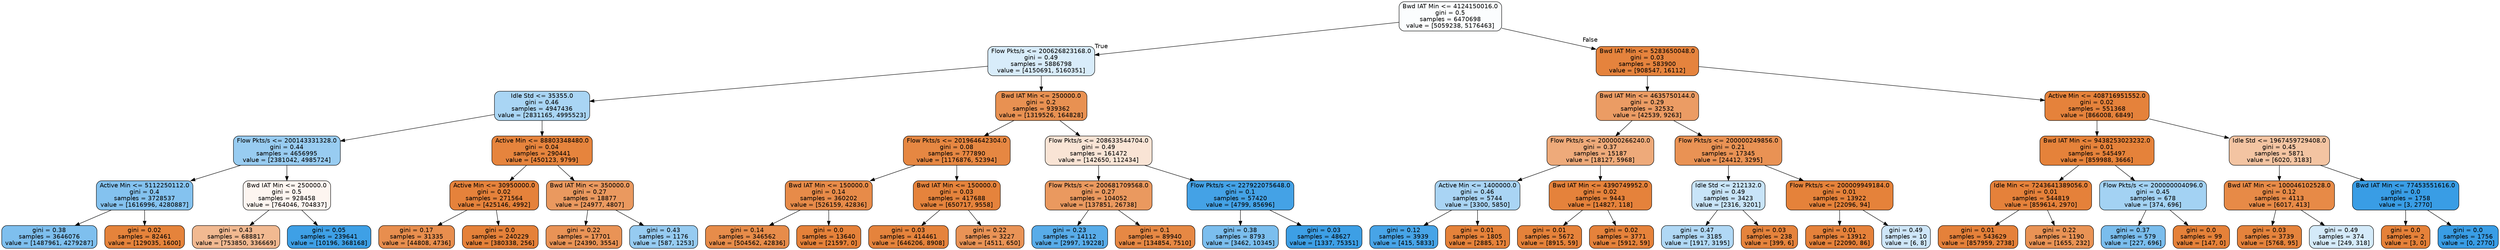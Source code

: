 digraph Tree {
node [shape=box, style="filled, rounded", color="black", fontname="helvetica"] ;
edge [fontname="helvetica"] ;
0 [label="Bwd IAT Min <= 4124150016.0\ngini = 0.5\nsamples = 6470698\nvalue = [5059238, 5176463]", fillcolor="#fbfdfe"] ;
1 [label="Flow Pkts/s <= 200626823168.0\ngini = 0.49\nsamples = 5886798\nvalue = [4150691, 5160351]", fillcolor="#d8ecfa"] ;
0 -> 1 [labeldistance=2.5, labelangle=45, headlabel="True"] ;
2 [label="Idle Std <= 35355.0\ngini = 0.46\nsamples = 4947436\nvalue = [2831165, 4995523]", fillcolor="#a9d5f4"] ;
1 -> 2 ;
3 [label="Flow Pkts/s <= 200143331328.0\ngini = 0.44\nsamples = 4656995\nvalue = [2381042, 4985724]", fillcolor="#98ccf1"] ;
2 -> 3 ;
4 [label="Active Min <= 5112250112.0\ngini = 0.4\nsamples = 3728537\nvalue = [1616996, 4280887]", fillcolor="#84c2ef"] ;
3 -> 4 ;
5 [label="gini = 0.38\nsamples = 3646076\nvalue = [1487961, 4279287]", fillcolor="#7ebfee"] ;
4 -> 5 ;
6 [label="gini = 0.02\nsamples = 82461\nvalue = [129035, 1600]", fillcolor="#e5833b"] ;
4 -> 6 ;
7 [label="Bwd IAT Min <= 250000.0\ngini = 0.5\nsamples = 928458\nvalue = [764046, 704837]", fillcolor="#fdf5f0"] ;
3 -> 7 ;
8 [label="gini = 0.43\nsamples = 688817\nvalue = [753850, 336669]", fillcolor="#f1b991"] ;
7 -> 8 ;
9 [label="gini = 0.05\nsamples = 239641\nvalue = [10196, 368168]", fillcolor="#3ea0e6"] ;
7 -> 9 ;
10 [label="Active Min <= 88803348480.0\ngini = 0.04\nsamples = 290441\nvalue = [450123, 9799]", fillcolor="#e6843d"] ;
2 -> 10 ;
11 [label="Active Min <= 30950000.0\ngini = 0.02\nsamples = 271564\nvalue = [425146, 4992]", fillcolor="#e5823b"] ;
10 -> 11 ;
12 [label="gini = 0.17\nsamples = 31335\nvalue = [44808, 4736]", fillcolor="#e88e4e"] ;
11 -> 12 ;
13 [label="gini = 0.0\nsamples = 240229\nvalue = [380338, 256]", fillcolor="#e58139"] ;
11 -> 13 ;
14 [label="Bwd IAT Min <= 350000.0\ngini = 0.27\nsamples = 18877\nvalue = [24977, 4807]", fillcolor="#ea995f"] ;
10 -> 14 ;
15 [label="gini = 0.22\nsamples = 17701\nvalue = [24390, 3554]", fillcolor="#e99356"] ;
14 -> 15 ;
16 [label="gini = 0.43\nsamples = 1176\nvalue = [587, 1253]", fillcolor="#96cbf1"] ;
14 -> 16 ;
17 [label="Bwd IAT Min <= 250000.0\ngini = 0.2\nsamples = 939362\nvalue = [1319526, 164828]", fillcolor="#e89152"] ;
1 -> 17 ;
18 [label="Flow Pkts/s <= 201964642304.0\ngini = 0.08\nsamples = 777890\nvalue = [1176876, 52394]", fillcolor="#e68742"] ;
17 -> 18 ;
19 [label="Bwd IAT Min <= 150000.0\ngini = 0.14\nsamples = 360202\nvalue = [526159, 42836]", fillcolor="#e78b49"] ;
18 -> 19 ;
20 [label="gini = 0.14\nsamples = 346562\nvalue = [504562, 42836]", fillcolor="#e78c4a"] ;
19 -> 20 ;
21 [label="gini = 0.0\nsamples = 13640\nvalue = [21597, 0]", fillcolor="#e58139"] ;
19 -> 21 ;
22 [label="Bwd IAT Min <= 150000.0\ngini = 0.03\nsamples = 417688\nvalue = [650717, 9558]", fillcolor="#e5833c"] ;
18 -> 22 ;
23 [label="gini = 0.03\nsamples = 414461\nvalue = [646206, 8908]", fillcolor="#e5833c"] ;
22 -> 23 ;
24 [label="gini = 0.22\nsamples = 3227\nvalue = [4511, 650]", fillcolor="#e99356"] ;
22 -> 24 ;
25 [label="Flow Pkts/s <= 208633544704.0\ngini = 0.49\nsamples = 161472\nvalue = [142650, 112434]", fillcolor="#f9e4d5"] ;
17 -> 25 ;
26 [label="Flow Pkts/s <= 200681709568.0\ngini = 0.27\nsamples = 104052\nvalue = [137851, 26738]", fillcolor="#ea995f"] ;
25 -> 26 ;
27 [label="gini = 0.23\nsamples = 14112\nvalue = [2997, 19228]", fillcolor="#58ace9"] ;
26 -> 27 ;
28 [label="gini = 0.1\nsamples = 89940\nvalue = [134854, 7510]", fillcolor="#e68844"] ;
26 -> 28 ;
29 [label="Flow Pkts/s <= 227922075648.0\ngini = 0.1\nsamples = 57420\nvalue = [4799, 85696]", fillcolor="#44a2e6"] ;
25 -> 29 ;
30 [label="gini = 0.38\nsamples = 8793\nvalue = [3462, 10345]", fillcolor="#7bbeee"] ;
29 -> 30 ;
31 [label="gini = 0.03\nsamples = 48627\nvalue = [1337, 75351]", fillcolor="#3d9fe5"] ;
29 -> 31 ;
32 [label="Bwd IAT Min <= 5283650048.0\ngini = 0.03\nsamples = 583900\nvalue = [908547, 16112]", fillcolor="#e5833d"] ;
0 -> 32 [labeldistance=2.5, labelangle=-45, headlabel="False"] ;
33 [label="Bwd IAT Min <= 4635750144.0\ngini = 0.29\nsamples = 32532\nvalue = [42539, 9263]", fillcolor="#eb9c64"] ;
32 -> 33 ;
34 [label="Flow Pkts/s <= 200000266240.0\ngini = 0.37\nsamples = 15187\nvalue = [18127, 5968]", fillcolor="#eeaa7a"] ;
33 -> 34 ;
35 [label="Active Min <= 1400000.0\ngini = 0.46\nsamples = 5744\nvalue = [3300, 5850]", fillcolor="#a9d4f4"] ;
34 -> 35 ;
36 [label="gini = 0.12\nsamples = 3939\nvalue = [415, 5833]", fillcolor="#47a4e7"] ;
35 -> 36 ;
37 [label="gini = 0.01\nsamples = 1805\nvalue = [2885, 17]", fillcolor="#e5823a"] ;
35 -> 37 ;
38 [label="Bwd IAT Min <= 4390749952.0\ngini = 0.02\nsamples = 9443\nvalue = [14827, 118]", fillcolor="#e5823b"] ;
34 -> 38 ;
39 [label="gini = 0.01\nsamples = 5672\nvalue = [8915, 59]", fillcolor="#e5823a"] ;
38 -> 39 ;
40 [label="gini = 0.02\nsamples = 3771\nvalue = [5912, 59]", fillcolor="#e5823b"] ;
38 -> 40 ;
41 [label="Flow Pkts/s <= 200000249856.0\ngini = 0.21\nsamples = 17345\nvalue = [24412, 3295]", fillcolor="#e99254"] ;
33 -> 41 ;
42 [label="Idle Std <= 212132.0\ngini = 0.49\nsamples = 3423\nvalue = [2316, 3201]", fillcolor="#c8e4f8"] ;
41 -> 42 ;
43 [label="gini = 0.47\nsamples = 3185\nvalue = [1917, 3195]", fillcolor="#b0d8f5"] ;
42 -> 43 ;
44 [label="gini = 0.03\nsamples = 238\nvalue = [399, 6]", fillcolor="#e5833c"] ;
42 -> 44 ;
45 [label="Flow Pkts/s <= 200009949184.0\ngini = 0.01\nsamples = 13922\nvalue = [22096, 94]", fillcolor="#e5823a"] ;
41 -> 45 ;
46 [label="gini = 0.01\nsamples = 13912\nvalue = [22090, 86]", fillcolor="#e5813a"] ;
45 -> 46 ;
47 [label="gini = 0.49\nsamples = 10\nvalue = [6, 8]", fillcolor="#cee6f8"] ;
45 -> 47 ;
48 [label="Active Min <= 408716951552.0\ngini = 0.02\nsamples = 551368\nvalue = [866008, 6849]", fillcolor="#e5823b"] ;
32 -> 48 ;
49 [label="Bwd IAT Min <= 9438253023232.0\ngini = 0.01\nsamples = 545497\nvalue = [859988, 3666]", fillcolor="#e5823a"] ;
48 -> 49 ;
50 [label="Idle Min <= 7243641389056.0\ngini = 0.01\nsamples = 544819\nvalue = [859614, 2970]", fillcolor="#e5813a"] ;
49 -> 50 ;
51 [label="gini = 0.01\nsamples = 543629\nvalue = [857959, 2738]", fillcolor="#e5813a"] ;
50 -> 51 ;
52 [label="gini = 0.22\nsamples = 1190\nvalue = [1655, 232]", fillcolor="#e99355"] ;
50 -> 52 ;
53 [label="Flow Pkts/s <= 200000004096.0\ngini = 0.45\nsamples = 678\nvalue = [374, 696]", fillcolor="#a3d2f3"] ;
49 -> 53 ;
54 [label="gini = 0.37\nsamples = 579\nvalue = [227, 696]", fillcolor="#7abded"] ;
53 -> 54 ;
55 [label="gini = 0.0\nsamples = 99\nvalue = [147, 0]", fillcolor="#e58139"] ;
53 -> 55 ;
56 [label="Idle Std <= 1967459729408.0\ngini = 0.45\nsamples = 5871\nvalue = [6020, 3183]", fillcolor="#f3c4a2"] ;
48 -> 56 ;
57 [label="Bwd IAT Min <= 100046102528.0\ngini = 0.12\nsamples = 4113\nvalue = [6017, 413]", fillcolor="#e78a47"] ;
56 -> 57 ;
58 [label="gini = 0.03\nsamples = 3739\nvalue = [5768, 95]", fillcolor="#e5833c"] ;
57 -> 58 ;
59 [label="gini = 0.49\nsamples = 374\nvalue = [249, 318]", fillcolor="#d4eaf9"] ;
57 -> 59 ;
60 [label="Bwd IAT Min <= 77453551616.0\ngini = 0.0\nsamples = 1758\nvalue = [3, 2770]", fillcolor="#399de5"] ;
56 -> 60 ;
61 [label="gini = 0.0\nsamples = 2\nvalue = [3, 0]", fillcolor="#e58139"] ;
60 -> 61 ;
62 [label="gini = 0.0\nsamples = 1756\nvalue = [0, 2770]", fillcolor="#399de5"] ;
60 -> 62 ;
}
